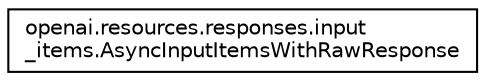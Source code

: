 digraph "Graphical Class Hierarchy"
{
 // LATEX_PDF_SIZE
  edge [fontname="Helvetica",fontsize="10",labelfontname="Helvetica",labelfontsize="10"];
  node [fontname="Helvetica",fontsize="10",shape=record];
  rankdir="LR";
  Node0 [label="openai.resources.responses.input\l_items.AsyncInputItemsWithRawResponse",height=0.2,width=0.4,color="black", fillcolor="white", style="filled",URL="$classopenai_1_1resources_1_1responses_1_1input__items_1_1AsyncInputItemsWithRawResponse.html",tooltip=" "];
}
